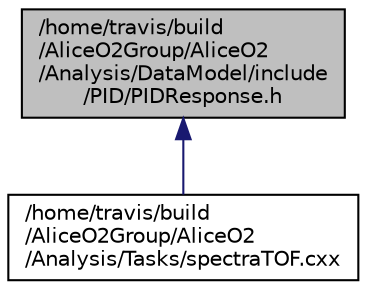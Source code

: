 digraph "/home/travis/build/AliceO2Group/AliceO2/Analysis/DataModel/include/PID/PIDResponse.h"
{
 // INTERACTIVE_SVG=YES
  bgcolor="transparent";
  edge [fontname="Helvetica",fontsize="10",labelfontname="Helvetica",labelfontsize="10"];
  node [fontname="Helvetica",fontsize="10",shape=record];
  Node223 [label="/home/travis/build\l/AliceO2Group/AliceO2\l/Analysis/DataModel/include\l/PID/PIDResponse.h",height=0.2,width=0.4,color="black", fillcolor="grey75", style="filled", fontcolor="black"];
  Node223 -> Node224 [dir="back",color="midnightblue",fontsize="10",style="solid",fontname="Helvetica"];
  Node224 [label="/home/travis/build\l/AliceO2Group/AliceO2\l/Analysis/Tasks/spectraTOF.cxx",height=0.2,width=0.4,color="black",URL="$df/d80/spectraTOF_8cxx.html"];
}

